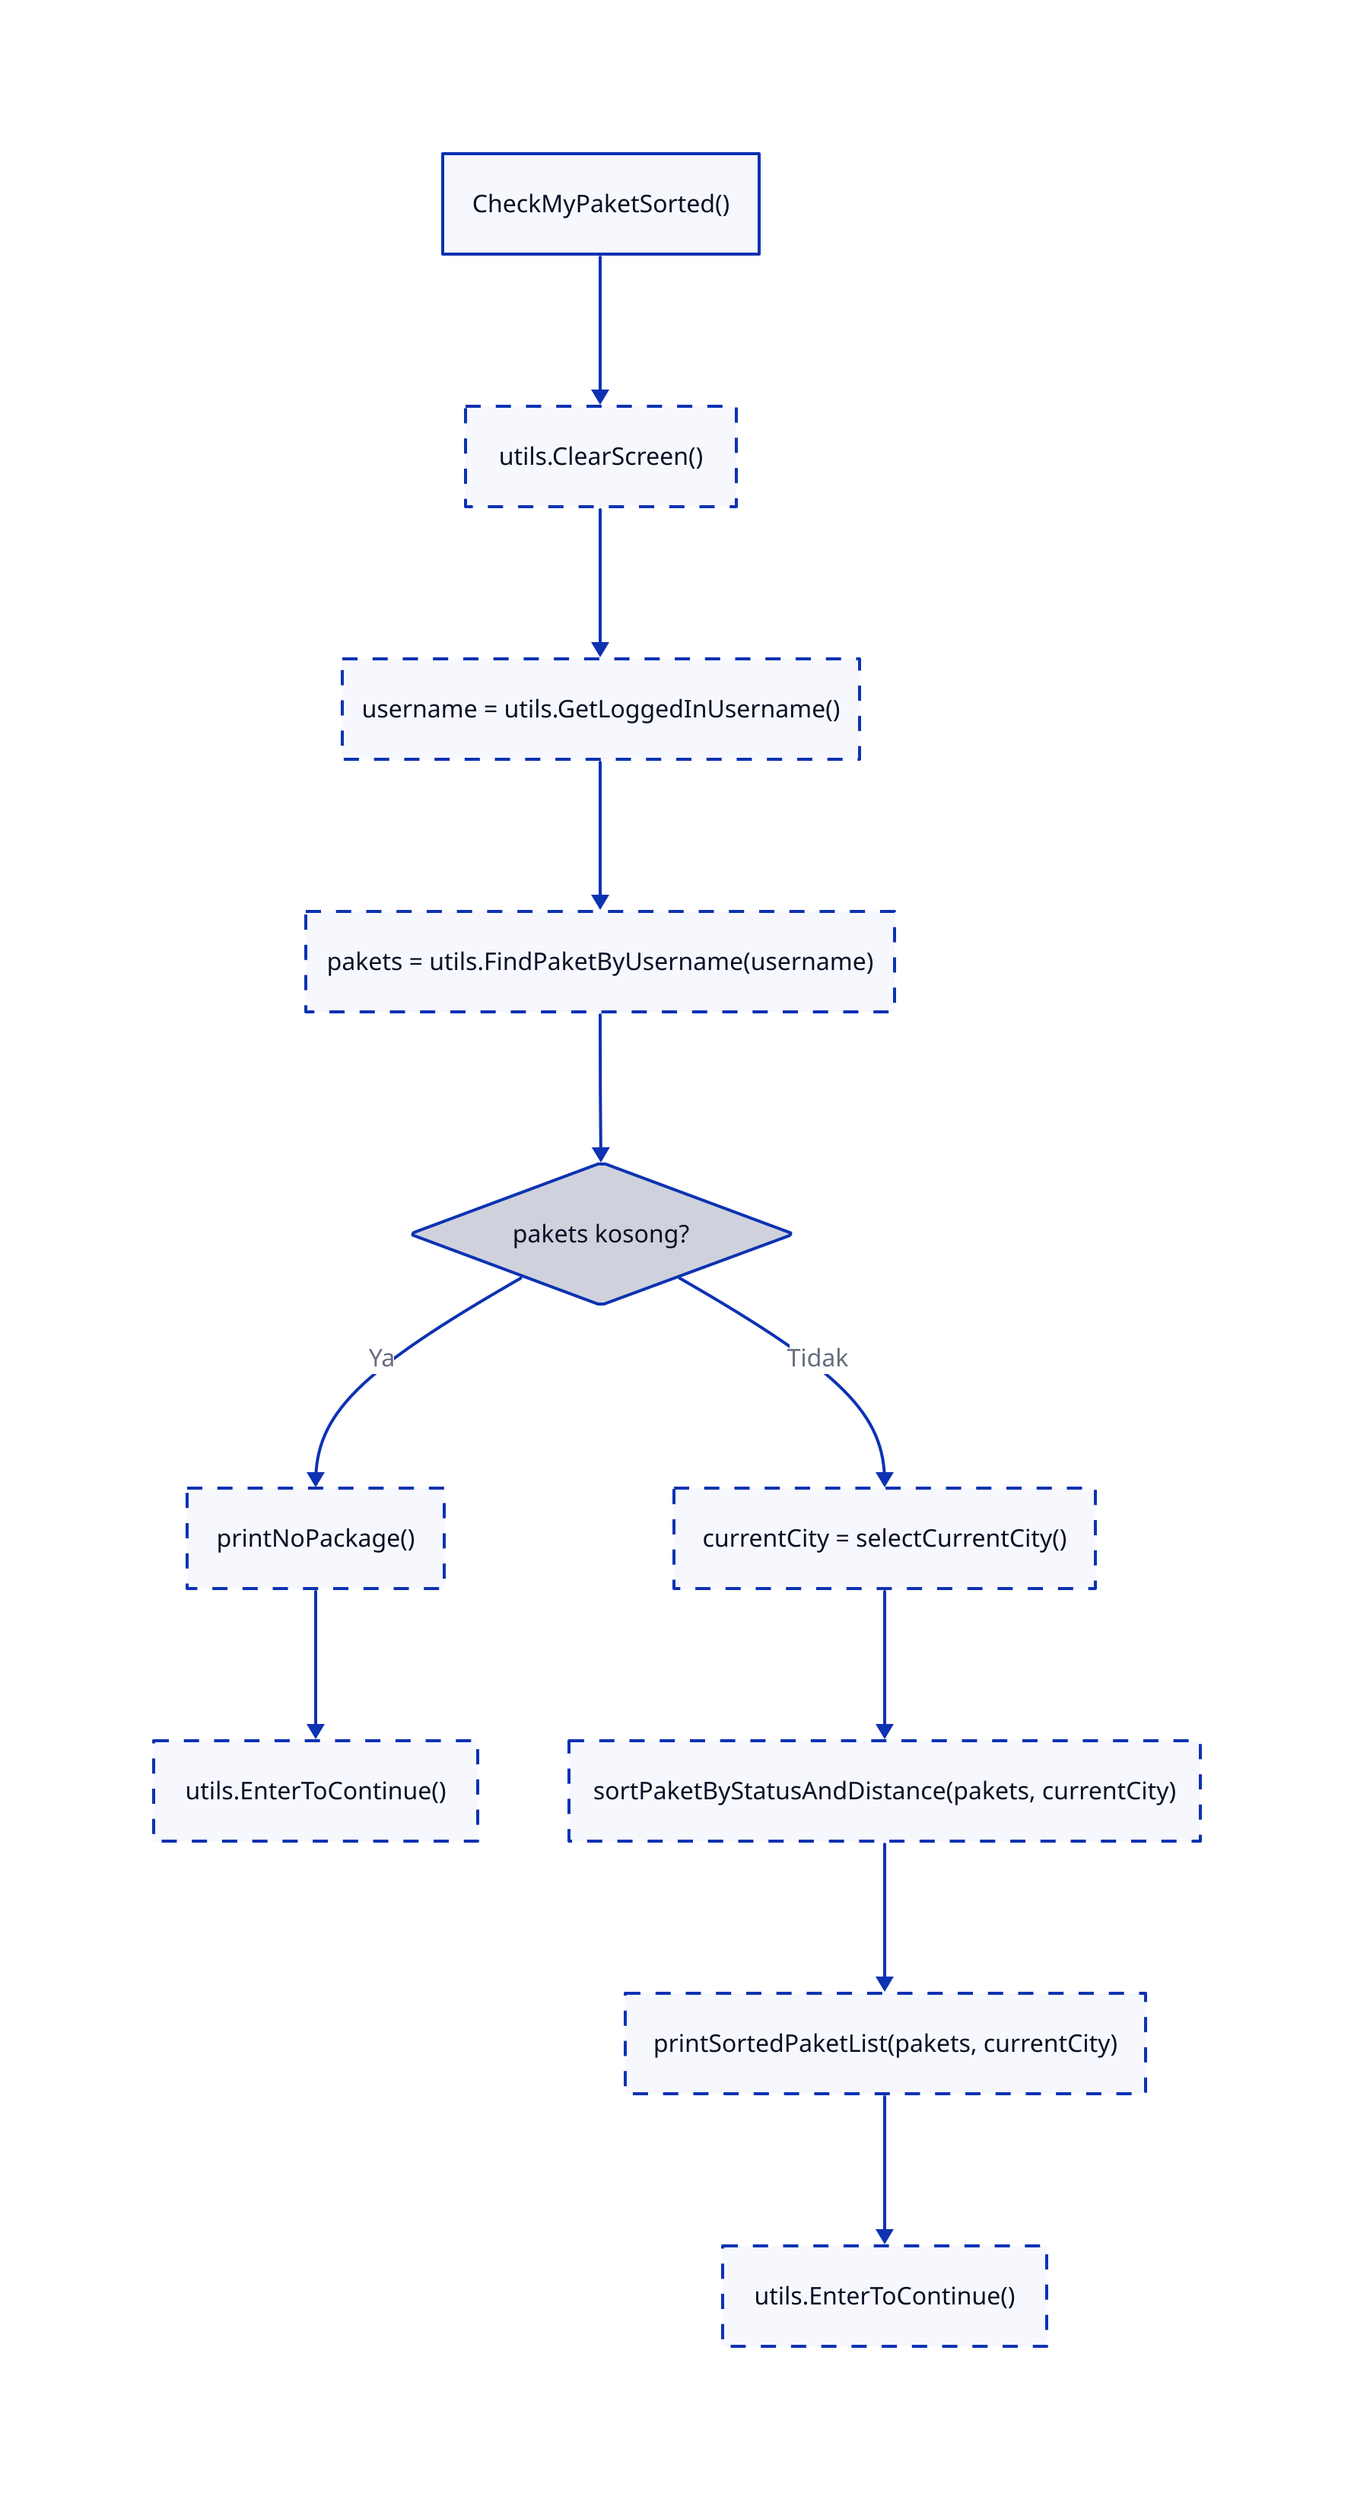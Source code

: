 CheckMyPaketSorted: {
  label: "CheckMyPaketSorted()"
  shape: rectangle
}

clearScreen: {
  label: "utils.ClearScreen()"
  shape: rectangle
  style.stroke-dash: 5
}

getUsername: {
  label: "username = utils.GetLoggedInUsername()"
  shape: rectangle
  style.stroke-dash: 5
}

findPakets: {
  label: "pakets = utils.FindPaketByUsername(username)"
  shape: rectangle
  style.stroke-dash: 5
}

cekKosong: {
  label: "pakets kosong?"
  shape: diamond
}

printNoPackage: {
  label: "printNoPackage()"
  shape: rectangle
  style.stroke-dash: 5
}

enterToContinue1: {
  label: "utils.EnterToContinue()"
  shape: rectangle
  style.stroke-dash: 5
}

selectCity: {
  label: "currentCity = selectCurrentCity()"
  shape: rectangle
  style.stroke-dash: 5
}

sortPakets: {
  label: "sortPaketByStatusAndDistance(pakets, currentCity)"
  shape: rectangle
  style.stroke-dash: 5
}

printSorted: {
  label: "printSortedPaketList(pakets, currentCity)"
  shape: rectangle
  style.stroke-dash: 5
}

enterToContinue2: {
  label: "utils.EnterToContinue()"
  shape: rectangle
  style.stroke-dash: 5
}

CheckMyPaketSorted -> clearScreen -> getUsername -> findPakets -> cekKosong
cekKosong -> printNoPackage: Ya
printNoPackage -> enterToContinue1

cekKosong -> selectCity: Tidak
selectCity -> sortPakets -> printSorted -> enterToContinue2
